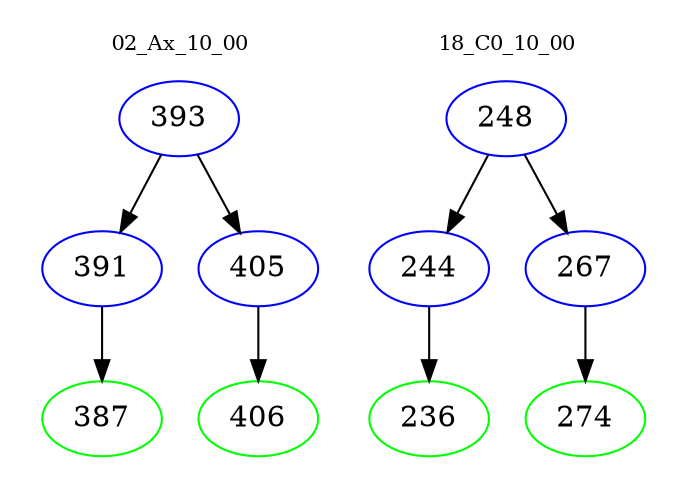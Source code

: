 digraph{
subgraph cluster_0 {
color = white
label = "02_Ax_10_00";
fontsize=10;
T0_393 [label="393", color="blue"]
T0_393 -> T0_391 [color="black"]
T0_391 [label="391", color="blue"]
T0_391 -> T0_387 [color="black"]
T0_387 [label="387", color="green"]
T0_393 -> T0_405 [color="black"]
T0_405 [label="405", color="blue"]
T0_405 -> T0_406 [color="black"]
T0_406 [label="406", color="green"]
}
subgraph cluster_1 {
color = white
label = "18_C0_10_00";
fontsize=10;
T1_248 [label="248", color="blue"]
T1_248 -> T1_244 [color="black"]
T1_244 [label="244", color="blue"]
T1_244 -> T1_236 [color="black"]
T1_236 [label="236", color="green"]
T1_248 -> T1_267 [color="black"]
T1_267 [label="267", color="blue"]
T1_267 -> T1_274 [color="black"]
T1_274 [label="274", color="green"]
}
}
